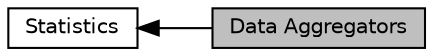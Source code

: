 digraph "Data Aggregators"
{
  edge [fontname="Helvetica",fontsize="10",labelfontname="Helvetica",labelfontsize="10"];
  node [fontname="Helvetica",fontsize="10",shape=box];
  rankdir=LR;
  Node1 [label="Data Aggregators",height=0.2,width=0.4,color="black", fillcolor="grey75", style="filled", fontcolor="black",tooltip="Data aggregators are classes used to collect data and produce output specialized for various purpose,..."];
  Node2 [label="Statistics",height=0.2,width=0.4,color="black", fillcolor="white", style="filled",URL="$group__stats.html",tooltip="The statistics module includes some useful features to ease data collection from experiments."];
  Node2->Node1 [shape=plaintext, dir="back", style="solid"];
}
